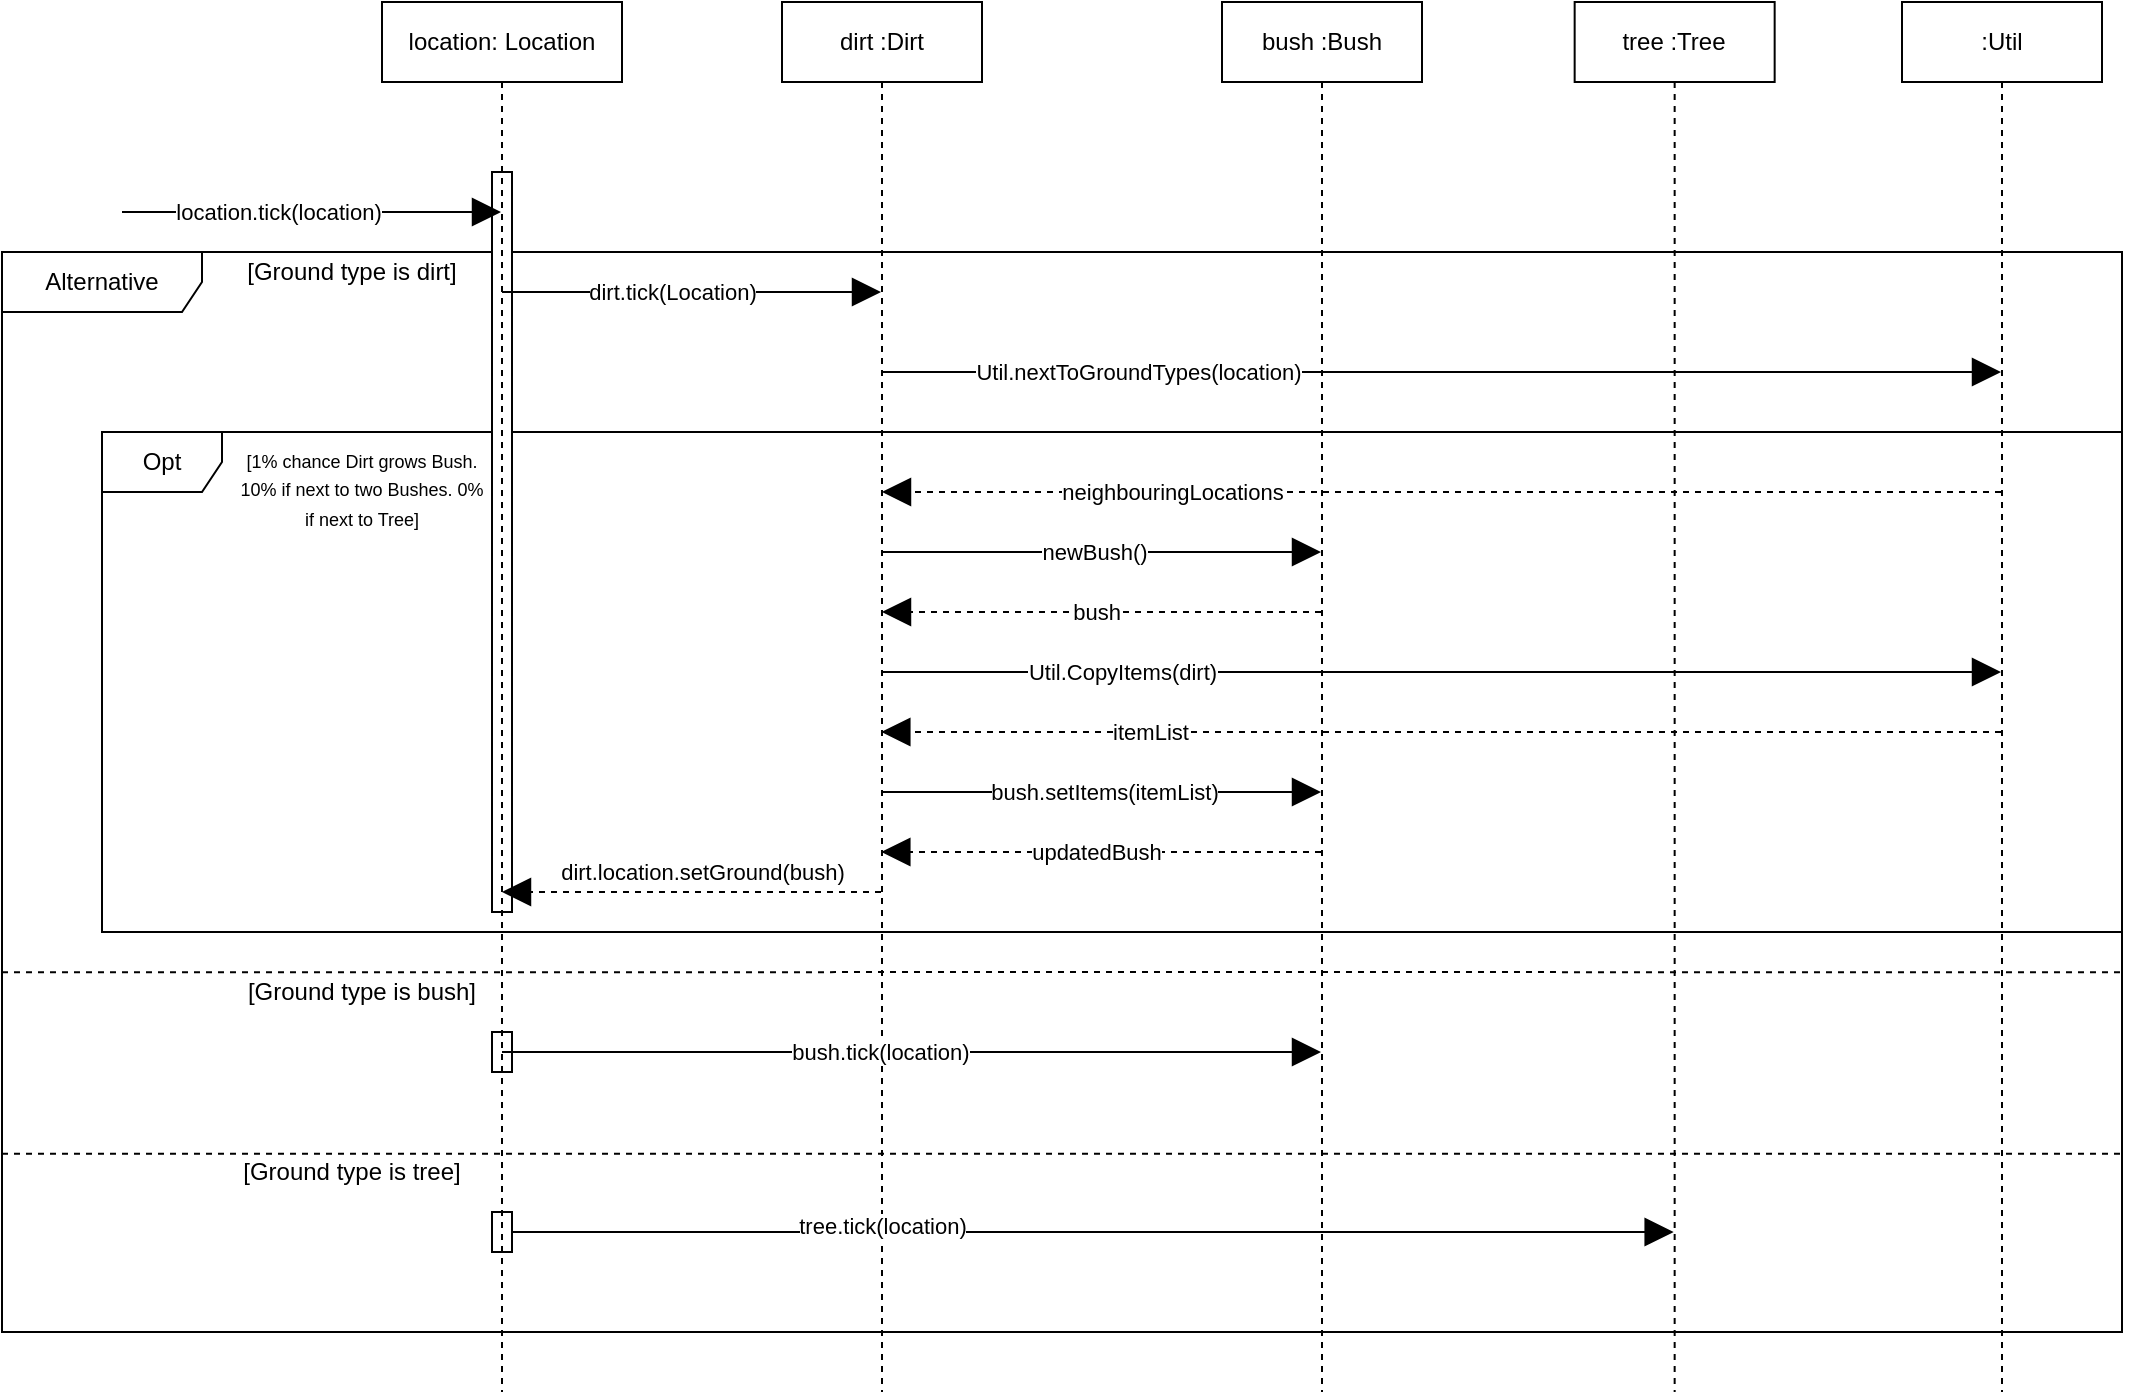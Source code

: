<mxfile version="14.6.3" type="device"><diagram id="gHKo0-DO4P_YXGZKmAop" name="Page-1"><mxGraphModel dx="3758" dy="791" grid="1" gridSize="10" guides="1" tooltips="1" connect="1" arrows="1" fold="1" page="1" pageScale="1" pageWidth="2336" pageHeight="1654" math="0" shadow="0"><root><mxCell id="0"/><mxCell id="1" parent="0"/><mxCell id="yNpQl4I7CAYwzLZSUSvX-35" value="Alternative" style="shape=umlFrame;whiteSpace=wrap;html=1;width=100;height=30;" vertex="1" parent="1"><mxGeometry x="-60" y="230" width="1060" height="540" as="geometry"/></mxCell><mxCell id="Q2F0Bj_GXOC_7rkDKf68-17" value="Opt" style="shape=umlFrame;whiteSpace=wrap;html=1;" parent="1" vertex="1"><mxGeometry x="-10" y="320" width="1010" height="250" as="geometry"/></mxCell><mxCell id="Q2F0Bj_GXOC_7rkDKf68-18" value="&lt;font style=&quot;font-size: 9px&quot;&gt;[1% chance Dirt grows Bush. 10% if next to two Bushes. 0% if next to Tree]&lt;/font&gt;" style="text;html=1;strokeColor=none;fillColor=none;align=center;verticalAlign=middle;whiteSpace=wrap;rounded=0;" parent="1" vertex="1"><mxGeometry x="55" y="320" width="130" height="55" as="geometry"/></mxCell><mxCell id="Q2F0Bj_GXOC_7rkDKf68-44" value="" style="html=1;points=[];perimeter=orthogonalPerimeter;" parent="1" vertex="1"><mxGeometry x="185" y="190" width="10" height="370" as="geometry"/></mxCell><mxCell id="Q2F0Bj_GXOC_7rkDKf68-1" value="location: Location" style="shape=umlLifeline;perimeter=lifelinePerimeter;whiteSpace=wrap;html=1;container=0;collapsible=0;recursiveResize=0;outlineConnect=0;" parent="1" vertex="1"><mxGeometry x="130" y="105" width="120" height="695" as="geometry"/></mxCell><mxCell id="Q2F0Bj_GXOC_7rkDKf68-2" value="" style="endArrow=block;endFill=1;endSize=12;html=1;" parent="1" edge="1" target="Q2F0Bj_GXOC_7rkDKf68-1"><mxGeometry width="160" relative="1" as="geometry"><mxPoint y="210" as="sourcePoint"/><mxPoint x="200" y="210" as="targetPoint"/></mxGeometry></mxCell><mxCell id="Q2F0Bj_GXOC_7rkDKf68-3" value="location.tick(location)" style="edgeLabel;html=1;align=center;verticalAlign=middle;resizable=0;points=[];" parent="Q2F0Bj_GXOC_7rkDKf68-2" vertex="1" connectable="0"><mxGeometry x="-0.487" relative="1" as="geometry"><mxPoint x="29" as="offset"/></mxGeometry></mxCell><mxCell id="Q2F0Bj_GXOC_7rkDKf68-6" value="dirt :Dirt" style="shape=umlLifeline;perimeter=lifelinePerimeter;whiteSpace=wrap;html=1;container=1;collapsible=0;recursiveResize=0;outlineConnect=0;" parent="1" vertex="1"><mxGeometry x="330" y="105" width="100" height="695" as="geometry"/></mxCell><mxCell id="Q2F0Bj_GXOC_7rkDKf68-8" value=":Util" style="shape=umlLifeline;perimeter=lifelinePerimeter;whiteSpace=wrap;html=1;container=0;collapsible=0;recursiveResize=0;outlineConnect=0;" parent="1" vertex="1"><mxGeometry x="890" y="105" width="100" height="695" as="geometry"/></mxCell><mxCell id="Q2F0Bj_GXOC_7rkDKf68-26" value="bush :Bush" style="shape=umlLifeline;perimeter=lifelinePerimeter;whiteSpace=wrap;html=1;container=1;collapsible=0;recursiveResize=0;outlineConnect=0;" parent="1" vertex="1"><mxGeometry x="550" y="105" width="100" height="695" as="geometry"/></mxCell><mxCell id="Q2F0Bj_GXOC_7rkDKf68-5" value="" style="endArrow=block;endFill=1;endSize=12;html=1;snapToPoint=1;" parent="1" edge="1" target="Q2F0Bj_GXOC_7rkDKf68-6" source="Q2F0Bj_GXOC_7rkDKf68-1"><mxGeometry width="160" as="geometry"><mxPoint x="210" y="280" as="sourcePoint"/><mxPoint x="360" y="280" as="targetPoint"/><Array as="points"><mxPoint x="270" y="250"/></Array></mxGeometry></mxCell><mxCell id="Q2F0Bj_GXOC_7rkDKf68-9" value="dirt.tick(Location)" style="edgeLabel;html=1;align=center;verticalAlign=middle;resizable=0;points=[];" parent="Q2F0Bj_GXOC_7rkDKf68-5" vertex="1" connectable="0"><mxGeometry x="-0.321" relative="1" as="geometry"><mxPoint x="20" as="offset"/></mxGeometry></mxCell><mxCell id="yNpQl4I7CAYwzLZSUSvX-6" value="" style="endArrow=block;endFill=1;endSize=12;html=1;snapToPoint=1;" edge="1" parent="1" source="Q2F0Bj_GXOC_7rkDKf68-6" target="Q2F0Bj_GXOC_7rkDKf68-8"><mxGeometry x="10" y="10" width="160" as="geometry"><mxPoint x="209.929" y="290" as="sourcePoint"/><mxPoint x="329.5" y="290" as="targetPoint"/><Array as="points"><mxPoint x="480" y="290"/></Array></mxGeometry></mxCell><mxCell id="yNpQl4I7CAYwzLZSUSvX-7" value="Util.nextToGroundTypes(location)" style="edgeLabel;html=1;align=center;verticalAlign=middle;resizable=0;points=[];" vertex="1" connectable="0" parent="yNpQl4I7CAYwzLZSUSvX-6"><mxGeometry x="-0.321" relative="1" as="geometry"><mxPoint x="-62" as="offset"/></mxGeometry></mxCell><mxCell id="yNpQl4I7CAYwzLZSUSvX-8" value="" style="endArrow=block;endFill=1;endSize=12;html=1;snapToPoint=1;dashed=1;" edge="1" parent="1" source="Q2F0Bj_GXOC_7rkDKf68-8" target="Q2F0Bj_GXOC_7rkDKf68-6"><mxGeometry x="20" y="20" width="160" as="geometry"><mxPoint x="329.81" y="310.0" as="sourcePoint"/><mxPoint x="499.5" y="310.0" as="targetPoint"/><Array as="points"><mxPoint x="510" y="350"/></Array></mxGeometry></mxCell><mxCell id="yNpQl4I7CAYwzLZSUSvX-9" value="neighbouringLocations" style="edgeLabel;html=1;align=center;verticalAlign=middle;resizable=0;points=[];" vertex="1" connectable="0" parent="yNpQl4I7CAYwzLZSUSvX-8"><mxGeometry x="-0.321" relative="1" as="geometry"><mxPoint x="-225" as="offset"/></mxGeometry></mxCell><mxCell id="yNpQl4I7CAYwzLZSUSvX-10" value="" style="endArrow=block;endFill=1;endSize=12;html=1;snapToPoint=1;dashed=1;" edge="1" parent="1" source="Q2F0Bj_GXOC_7rkDKf68-6" target="Q2F0Bj_GXOC_7rkDKf68-1"><mxGeometry x="30" y="30" width="160" as="geometry"><mxPoint x="499.5" y="355.0" as="sourcePoint"/><mxPoint x="329.81" y="355.0" as="targetPoint"/><Array as="points"><mxPoint x="270" y="550"/></Array></mxGeometry></mxCell><mxCell id="yNpQl4I7CAYwzLZSUSvX-11" value="dirt.location.setGround(bush)" style="edgeLabel;html=1;align=center;verticalAlign=middle;resizable=0;points=[];" vertex="1" connectable="0" parent="yNpQl4I7CAYwzLZSUSvX-10"><mxGeometry x="-0.321" relative="1" as="geometry"><mxPoint x="-25" y="-10" as="offset"/></mxGeometry></mxCell><mxCell id="yNpQl4I7CAYwzLZSUSvX-12" value="" style="endArrow=block;endFill=1;endSize=12;html=1;snapToPoint=1;" edge="1" parent="1" target="Q2F0Bj_GXOC_7rkDKf68-26"><mxGeometry x="10" y="20" width="160" as="geometry"><mxPoint x="379.667" y="380" as="sourcePoint"/><mxPoint x="759.5" y="380" as="targetPoint"/><Array as="points"><mxPoint x="520" y="380"/></Array></mxGeometry></mxCell><mxCell id="yNpQl4I7CAYwzLZSUSvX-13" value="newBush()" style="edgeLabel;html=1;align=center;verticalAlign=middle;resizable=0;points=[];" vertex="1" connectable="0" parent="yNpQl4I7CAYwzLZSUSvX-12"><mxGeometry x="-0.321" relative="1" as="geometry"><mxPoint x="32" as="offset"/></mxGeometry></mxCell><mxCell id="yNpQl4I7CAYwzLZSUSvX-14" value="" style="endArrow=block;endFill=1;endSize=12;html=1;snapToPoint=1;" edge="1" parent="1" target="Q2F0Bj_GXOC_7rkDKf68-8"><mxGeometry x="20" y="30" width="160" as="geometry"><mxPoint x="379.667" y="440" as="sourcePoint"/><mxPoint x="899.5" y="440" as="targetPoint"/><Array as="points"><mxPoint x="490" y="440"/></Array></mxGeometry></mxCell><mxCell id="yNpQl4I7CAYwzLZSUSvX-15" value="Util.CopyItems(dirt)" style="edgeLabel;html=1;align=center;verticalAlign=middle;resizable=0;points=[];" vertex="1" connectable="0" parent="yNpQl4I7CAYwzLZSUSvX-14"><mxGeometry x="-0.321" relative="1" as="geometry"><mxPoint x="-70" as="offset"/></mxGeometry></mxCell><mxCell id="yNpQl4I7CAYwzLZSUSvX-18" value="" style="endArrow=block;endFill=1;endSize=12;html=1;snapToPoint=1;dashed=1;" edge="1" parent="1" source="Q2F0Bj_GXOC_7rkDKf68-8"><mxGeometry x="40" y="50" width="160" as="geometry"><mxPoint x="899.5" y="470" as="sourcePoint"/><mxPoint x="379.667" y="470" as="targetPoint"/><Array as="points"><mxPoint x="490" y="470"/></Array></mxGeometry></mxCell><mxCell id="yNpQl4I7CAYwzLZSUSvX-19" value="itemList" style="edgeLabel;html=1;align=center;verticalAlign=middle;resizable=0;points=[];" vertex="1" connectable="0" parent="yNpQl4I7CAYwzLZSUSvX-18"><mxGeometry x="-0.321" relative="1" as="geometry"><mxPoint x="-236" as="offset"/></mxGeometry></mxCell><mxCell id="yNpQl4I7CAYwzLZSUSvX-20" value="" style="endArrow=block;endFill=1;endSize=12;html=1;snapToPoint=1;" edge="1" parent="1" target="Q2F0Bj_GXOC_7rkDKf68-26"><mxGeometry x="20" y="30" width="160" as="geometry"><mxPoint x="379.667" y="500" as="sourcePoint"/><mxPoint x="759.5" y="500" as="targetPoint"/><Array as="points"><mxPoint x="530" y="500"/></Array></mxGeometry></mxCell><mxCell id="yNpQl4I7CAYwzLZSUSvX-21" value="bush.setItems(itemList)" style="edgeLabel;html=1;align=center;verticalAlign=middle;resizable=0;points=[];" vertex="1" connectable="0" parent="yNpQl4I7CAYwzLZSUSvX-20"><mxGeometry x="-0.321" relative="1" as="geometry"><mxPoint x="37" as="offset"/></mxGeometry></mxCell><mxCell id="yNpQl4I7CAYwzLZSUSvX-22" value="" style="endArrow=block;endFill=1;endSize=12;html=1;snapToPoint=1;dashed=1;" edge="1" parent="1" source="Q2F0Bj_GXOC_7rkDKf68-26" target="Q2F0Bj_GXOC_7rkDKf68-6"><mxGeometry x="40" y="50" width="160" as="geometry"><mxPoint x="759.5" y="410" as="sourcePoint"/><mxPoint x="379.667" y="410" as="targetPoint"/><Array as="points"><mxPoint x="520" y="410"/></Array></mxGeometry></mxCell><mxCell id="yNpQl4I7CAYwzLZSUSvX-23" value="bush" style="edgeLabel;html=1;align=center;verticalAlign=middle;resizable=0;points=[];" vertex="1" connectable="0" parent="yNpQl4I7CAYwzLZSUSvX-22"><mxGeometry x="-0.321" relative="1" as="geometry"><mxPoint x="-38" as="offset"/></mxGeometry></mxCell><mxCell id="yNpQl4I7CAYwzLZSUSvX-24" value="" style="endArrow=block;endFill=1;endSize=12;html=1;snapToPoint=1;dashed=1;" edge="1" parent="1" source="Q2F0Bj_GXOC_7rkDKf68-26"><mxGeometry x="50" y="60" width="160" as="geometry"><mxPoint x="759.5" y="530" as="sourcePoint"/><mxPoint x="379.667" y="530" as="targetPoint"/><Array as="points"><mxPoint x="540" y="530"/></Array></mxGeometry></mxCell><mxCell id="yNpQl4I7CAYwzLZSUSvX-25" value="updatedBush" style="edgeLabel;html=1;align=center;verticalAlign=middle;resizable=0;points=[];" vertex="1" connectable="0" parent="yNpQl4I7CAYwzLZSUSvX-24"><mxGeometry x="-0.321" relative="1" as="geometry"><mxPoint x="-38" as="offset"/></mxGeometry></mxCell><mxCell id="Q2F0Bj_GXOC_7rkDKf68-10" value="" style="endArrow=block;endFill=1;endSize=12;html=1;snapToPoint=1;" parent="1" target="Q2F0Bj_GXOC_7rkDKf68-26" edge="1" source="Q2F0Bj_GXOC_7rkDKf68-1"><mxGeometry width="160" relative="1" as="geometry"><mxPoint x="380" y="615" as="sourcePoint"/><mxPoint x="380" y="620" as="targetPoint"/><Array as="points"><mxPoint x="300" y="630"/></Array></mxGeometry></mxCell><mxCell id="yNpQl4I7CAYwzLZSUSvX-26" value="bush.tick(location)" style="edgeLabel;html=1;align=center;verticalAlign=middle;resizable=0;points=[];" vertex="1" connectable="0" parent="Q2F0Bj_GXOC_7rkDKf68-10"><mxGeometry x="-0.079" y="-3" relative="1" as="geometry"><mxPoint y="-3" as="offset"/></mxGeometry></mxCell><mxCell id="yNpQl4I7CAYwzLZSUSvX-27" value="tree :Tree" style="shape=umlLifeline;perimeter=lifelinePerimeter;whiteSpace=wrap;html=1;container=1;collapsible=0;recursiveResize=0;outlineConnect=0;" vertex="1" parent="1"><mxGeometry x="726.33" y="105" width="100" height="695" as="geometry"/></mxCell><mxCell id="yNpQl4I7CAYwzLZSUSvX-31" value="" style="endArrow=block;endFill=1;endSize=12;html=1;snapToPoint=1;startArrow=none;" edge="1" parent="1" source="yNpQl4I7CAYwzLZSUSvX-34" target="yNpQl4I7CAYwzLZSUSvX-27"><mxGeometry width="160" relative="1" as="geometry"><mxPoint x="199.5" y="610" as="sourcePoint"/><mxPoint x="609.5" y="610" as="targetPoint"/><Array as="points"><mxPoint x="320" y="720"/></Array></mxGeometry></mxCell><mxCell id="yNpQl4I7CAYwzLZSUSvX-33" value="" style="html=1;points=[];perimeter=orthogonalPerimeter;fillColor=none;" vertex="1" parent="1"><mxGeometry x="185" y="620" width="10" height="20" as="geometry"/></mxCell><mxCell id="yNpQl4I7CAYwzLZSUSvX-36" value="[Ground type is dirt]" style="text;html=1;strokeColor=none;fillColor=none;align=center;verticalAlign=middle;whiteSpace=wrap;rounded=0;" vertex="1" parent="1"><mxGeometry x="55" y="230" width="120" height="20" as="geometry"/></mxCell><mxCell id="yNpQl4I7CAYwzLZSUSvX-37" style="edgeStyle=orthogonalEdgeStyle;rounded=0;orthogonalLoop=1;jettySize=auto;html=1;exitX=0.5;exitY=1;exitDx=0;exitDy=0;dashed=1;endArrow=block;endFill=1;" edge="1" parent="1" source="Q2F0Bj_GXOC_7rkDKf68-18" target="Q2F0Bj_GXOC_7rkDKf68-18"><mxGeometry relative="1" as="geometry"/></mxCell><mxCell id="yNpQl4I7CAYwzLZSUSvX-38" style="edgeStyle=orthogonalEdgeStyle;rounded=0;orthogonalLoop=1;jettySize=auto;html=1;exitX=0.5;exitY=1;exitDx=0;exitDy=0;dashed=1;endArrow=block;endFill=1;" edge="1" parent="1" source="Q2F0Bj_GXOC_7rkDKf68-18" target="Q2F0Bj_GXOC_7rkDKf68-18"><mxGeometry relative="1" as="geometry"/></mxCell><mxCell id="yNpQl4I7CAYwzLZSUSvX-34" value="" style="html=1;points=[];perimeter=orthogonalPerimeter;fillColor=none;" vertex="1" parent="1"><mxGeometry x="185" y="710" width="10" height="20" as="geometry"/></mxCell><mxCell id="yNpQl4I7CAYwzLZSUSvX-39" value="" style="endArrow=none;endFill=1;endSize=12;html=1;snapToPoint=1;" edge="1" parent="1" source="Q2F0Bj_GXOC_7rkDKf68-1" target="yNpQl4I7CAYwzLZSUSvX-34"><mxGeometry width="160" relative="1" as="geometry"><mxPoint x="189.667" y="720" as="sourcePoint"/><mxPoint x="775.83" y="720" as="targetPoint"/><Array as="points"/></mxGeometry></mxCell><mxCell id="yNpQl4I7CAYwzLZSUSvX-40" value="tree.tick(location)" style="edgeLabel;html=1;align=center;verticalAlign=middle;resizable=0;points=[];" vertex="1" connectable="0" parent="yNpQl4I7CAYwzLZSUSvX-39"><mxGeometry x="-0.079" y="-3" relative="1" as="geometry"><mxPoint x="190" y="7" as="offset"/></mxGeometry></mxCell><mxCell id="yNpQl4I7CAYwzLZSUSvX-41" value="" style="endArrow=none;endFill=0;endSize=12;html=1;snapToPoint=1;exitX=0;exitY=0.667;exitDx=0;exitDy=0;exitPerimeter=0;entryX=1;entryY=0.667;entryDx=0;entryDy=0;entryPerimeter=0;dashed=1;" edge="1" parent="1" source="yNpQl4I7CAYwzLZSUSvX-35" target="yNpQl4I7CAYwzLZSUSvX-35"><mxGeometry width="160" relative="1" as="geometry"><mxPoint x="199.667" y="660" as="sourcePoint"/><mxPoint x="609.5" y="660" as="targetPoint"/><Array as="points"><mxPoint x="570" y="590"/></Array></mxGeometry></mxCell><mxCell id="yNpQl4I7CAYwzLZSUSvX-43" value="[Ground type is tree]" style="text;html=1;strokeColor=none;fillColor=none;align=center;verticalAlign=middle;whiteSpace=wrap;rounded=0;" vertex="1" parent="1"><mxGeometry x="55" y="680" width="120" height="20" as="geometry"/></mxCell><mxCell id="yNpQl4I7CAYwzLZSUSvX-44" value="" style="endArrow=none;endFill=0;endSize=12;html=1;snapToPoint=1;entryX=1.001;entryY=0.835;entryDx=0;entryDy=0;entryPerimeter=0;dashed=1;exitX=0;exitY=0.835;exitDx=0;exitDy=0;exitPerimeter=0;" edge="1" parent="1" source="yNpQl4I7CAYwzLZSUSvX-35" target="yNpQl4I7CAYwzLZSUSvX-35"><mxGeometry width="160" relative="1" as="geometry"><mxPoint x="-60" y="600" as="sourcePoint"/><mxPoint x="1010" y="600.18" as="targetPoint"/></mxGeometry></mxCell><mxCell id="yNpQl4I7CAYwzLZSUSvX-45" value="[Ground type is bush]" style="text;html=1;strokeColor=none;fillColor=none;align=center;verticalAlign=middle;whiteSpace=wrap;rounded=0;" vertex="1" parent="1"><mxGeometry x="60" y="590" width="120" height="20" as="geometry"/></mxCell></root></mxGraphModel></diagram></mxfile>
